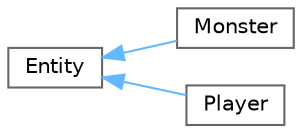 digraph "Graphical Class Hierarchy"
{
 // LATEX_PDF_SIZE
  bgcolor="transparent";
  edge [fontname=Helvetica,fontsize=10,labelfontname=Helvetica,labelfontsize=10];
  node [fontname=Helvetica,fontsize=10,shape=box,height=0.2,width=0.4];
  rankdir="LR";
  Node0 [id="Node000000",label="Entity",height=0.2,width=0.4,color="grey40", fillcolor="white", style="filled",URL="$class_entity.html",tooltip="Represents an entity in the game."];
  Node0 -> Node1 [id="edge1_Node000000_Node000001",dir="back",color="steelblue1",style="solid",tooltip=" "];
  Node1 [id="Node000001",label="Monster",height=0.2,width=0.4,color="grey40", fillcolor="white", style="filled",URL="$class_monster.html",tooltip="Represents a monster entity in the game."];
  Node0 -> Node2 [id="edge2_Node000000_Node000002",dir="back",color="steelblue1",style="solid",tooltip=" "];
  Node2 [id="Node000002",label="Player",height=0.2,width=0.4,color="grey40", fillcolor="white", style="filled",URL="$class_player.html",tooltip="Represents a player entity in the game."];
}
